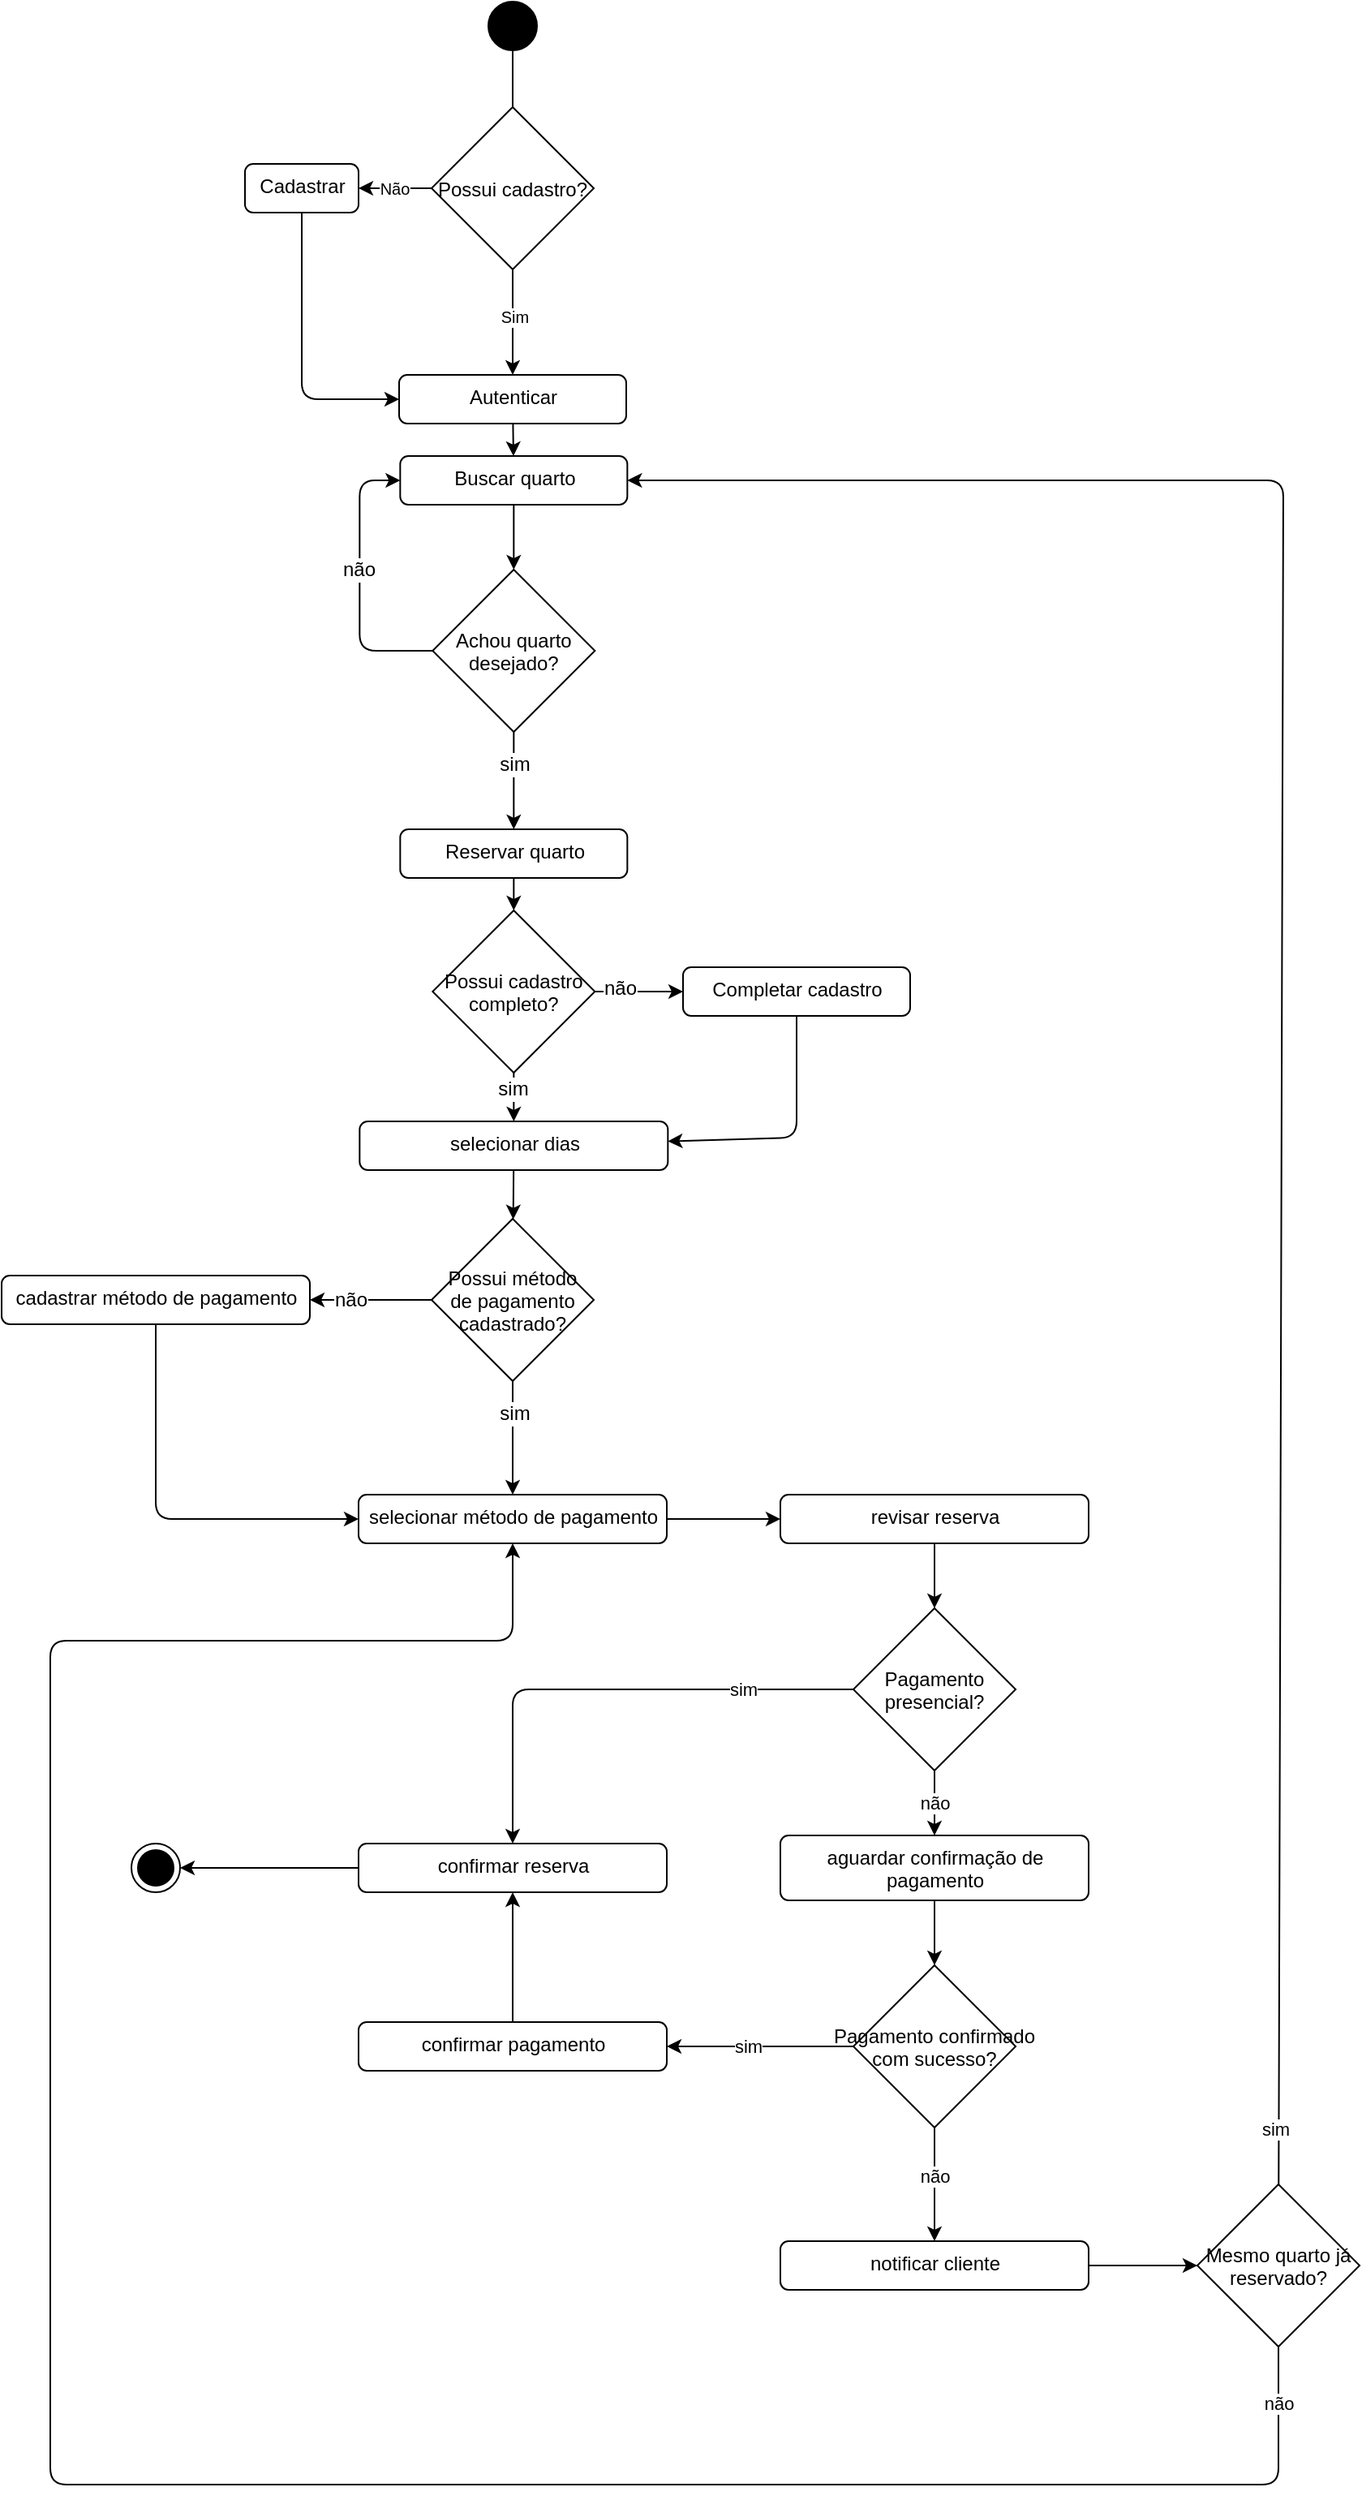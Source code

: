 <mxfile>
    <diagram id="xIBiIDnxRt9ATQEaylH9" name="Page-1">
        <mxGraphModel dx="1069" dy="838" grid="1" gridSize="10" guides="1" tooltips="1" connect="1" arrows="1" fold="1" page="1" pageScale="1" pageWidth="827" pageHeight="1169" math="0" shadow="0">
            <root>
                <mxCell id="0"/>
                <mxCell id="1" parent="0"/>
                <mxCell id="8" style="edgeStyle=none;html=1;fontSize=10;endArrow=none;endFill=0;" parent="1" source="2" target="5" edge="1">
                    <mxGeometry relative="1" as="geometry"/>
                </mxCell>
                <mxCell id="2" value="" style="ellipse;fillColor=strokeColor;" parent="1" vertex="1">
                    <mxGeometry x="390" y="30" width="30" height="30" as="geometry"/>
                </mxCell>
                <mxCell id="3" value="" style="ellipse;html=1;shape=endState;fillColor=strokeColor;" parent="1" vertex="1">
                    <mxGeometry x="170" y="1165" width="30" height="30" as="geometry"/>
                </mxCell>
                <mxCell id="18" style="edgeStyle=none;html=1;fontSize=10;startArrow=none;startFill=0;endArrow=classic;endFill=1;" parent="1" source="4" target="17" edge="1">
                    <mxGeometry relative="1" as="geometry"/>
                </mxCell>
                <mxCell id="4" value="Autenticar" style="html=1;align=center;verticalAlign=top;rounded=1;absoluteArcSize=1;arcSize=10;dashed=0;fillColor=none;" parent="1" vertex="1">
                    <mxGeometry x="335" y="260" width="140" height="30" as="geometry"/>
                </mxCell>
                <mxCell id="9" style="edgeStyle=none;html=1;entryX=0.5;entryY=0;entryDx=0;entryDy=0;fontSize=10;endArrow=classic;endFill=1;" parent="1" source="5" target="4" edge="1">
                    <mxGeometry relative="1" as="geometry"/>
                </mxCell>
                <mxCell id="14" value="Sim" style="edgeLabel;html=1;align=center;verticalAlign=middle;resizable=0;points=[];fontSize=10;" parent="9" vertex="1" connectable="0">
                    <mxGeometry x="-0.105" y="1" relative="1" as="geometry">
                        <mxPoint as="offset"/>
                    </mxGeometry>
                </mxCell>
                <mxCell id="11" style="edgeStyle=none;html=1;fontSize=10;endArrow=classic;endFill=1;" parent="1" source="5" target="10" edge="1">
                    <mxGeometry relative="1" as="geometry"/>
                </mxCell>
                <mxCell id="13" value="Não" style="edgeLabel;html=1;align=center;verticalAlign=middle;resizable=0;points=[];fontSize=10;" parent="11" vertex="1" connectable="0">
                    <mxGeometry x="-0.445" relative="1" as="geometry">
                        <mxPoint x="-11" as="offset"/>
                    </mxGeometry>
                </mxCell>
                <mxCell id="5" value="Possui cadastro?" style="rhombus;fontSize=12;" parent="1" vertex="1">
                    <mxGeometry x="355" y="95" width="100" height="100" as="geometry"/>
                </mxCell>
                <mxCell id="12" style="edgeStyle=none;html=1;fontSize=10;endArrow=classic;endFill=1;" parent="1" source="10" target="4" edge="1">
                    <mxGeometry relative="1" as="geometry">
                        <Array as="points">
                            <mxPoint x="275" y="275"/>
                        </Array>
                    </mxGeometry>
                </mxCell>
                <mxCell id="10" value="Cadastrar" style="html=1;align=center;verticalAlign=top;rounded=1;absoluteArcSize=1;arcSize=10;dashed=0;fillColor=none;" parent="1" vertex="1">
                    <mxGeometry x="240" y="130" width="70" height="30" as="geometry"/>
                </mxCell>
                <mxCell id="20" style="edgeStyle=none;html=1;fontSize=12;startArrow=none;startFill=0;endArrow=classic;endFill=1;" parent="1" source="17" target="19" edge="1">
                    <mxGeometry relative="1" as="geometry"/>
                </mxCell>
                <mxCell id="17" value="&lt;span style=&quot;font-size: 12px;&quot;&gt;Buscar quarto&lt;/span&gt;" style="html=1;align=center;verticalAlign=top;rounded=1;absoluteArcSize=1;arcSize=10;dashed=0;fillColor=none;fontSize=10;" parent="1" vertex="1">
                    <mxGeometry x="335.67" y="310" width="140" height="30" as="geometry"/>
                </mxCell>
                <mxCell id="24" style="edgeStyle=none;html=1;fontSize=12;startArrow=none;startFill=0;endArrow=classic;endFill=1;" parent="1" source="19" target="23" edge="1">
                    <mxGeometry relative="1" as="geometry"/>
                </mxCell>
                <mxCell id="28" value="sim" style="edgeLabel;html=1;align=center;verticalAlign=middle;resizable=0;points=[];fontSize=12;" parent="24" vertex="1" connectable="0">
                    <mxGeometry x="-0.526" relative="1" as="geometry">
                        <mxPoint y="6" as="offset"/>
                    </mxGeometry>
                </mxCell>
                <mxCell id="25" style="edgeStyle=none;html=1;fontSize=12;startArrow=none;startFill=0;endArrow=classic;endFill=1;" parent="1" source="19" target="17" edge="1">
                    <mxGeometry relative="1" as="geometry">
                        <Array as="points">
                            <mxPoint x="310.67" y="430"/>
                            <mxPoint x="310.67" y="325"/>
                        </Array>
                    </mxGeometry>
                </mxCell>
                <mxCell id="27" value="não" style="edgeLabel;html=1;align=center;verticalAlign=middle;resizable=0;points=[];fontSize=12;" parent="25" vertex="1" connectable="0">
                    <mxGeometry x="-0.582" y="-1" relative="1" as="geometry">
                        <mxPoint x="-9" y="-49" as="offset"/>
                    </mxGeometry>
                </mxCell>
                <mxCell id="19" value="Achou quarto&#10;desejado?" style="rhombus;fontSize=12;" parent="1" vertex="1">
                    <mxGeometry x="355.67" y="380" width="100" height="100" as="geometry"/>
                </mxCell>
                <mxCell id="31" style="edgeStyle=none;html=1;fontSize=12;startArrow=none;startFill=0;endArrow=classic;endFill=1;" parent="1" source="23" target="30" edge="1">
                    <mxGeometry relative="1" as="geometry"/>
                </mxCell>
                <mxCell id="23" value="&lt;span style=&quot;font-size: 12px;&quot;&gt;Reservar quarto&lt;/span&gt;" style="html=1;align=center;verticalAlign=top;rounded=1;absoluteArcSize=1;arcSize=10;dashed=0;fillColor=none;fontSize=10;" parent="1" vertex="1">
                    <mxGeometry x="335.67" y="540" width="140" height="30" as="geometry"/>
                </mxCell>
                <mxCell id="34" style="edgeStyle=none;html=1;fontSize=12;startArrow=none;startFill=0;endArrow=classic;endFill=1;" parent="1" source="30" target="32" edge="1">
                    <mxGeometry relative="1" as="geometry"/>
                </mxCell>
                <mxCell id="46" value="não" style="edgeLabel;html=1;align=center;verticalAlign=middle;resizable=0;points=[];fontSize=12;" parent="34" vertex="1" connectable="0">
                    <mxGeometry x="-0.439" y="2" relative="1" as="geometry">
                        <mxPoint as="offset"/>
                    </mxGeometry>
                </mxCell>
                <mxCell id="37" style="edgeStyle=none;html=1;fontSize=12;startArrow=none;startFill=0;endArrow=classic;endFill=1;" parent="1" source="30" target="60" edge="1">
                    <mxGeometry relative="1" as="geometry"/>
                </mxCell>
                <mxCell id="45" value="sim" style="edgeLabel;html=1;align=center;verticalAlign=middle;resizable=0;points=[];fontSize=12;" parent="37" vertex="1" connectable="0">
                    <mxGeometry x="-0.357" y="-1" relative="1" as="geometry">
                        <mxPoint as="offset"/>
                    </mxGeometry>
                </mxCell>
                <mxCell id="30" value="Possui cadastro &#10;completo?" style="rhombus;fontSize=12;" parent="1" vertex="1">
                    <mxGeometry x="355.67" y="590" width="100" height="100" as="geometry"/>
                </mxCell>
                <mxCell id="38" style="edgeStyle=none;html=1;fontSize=12;startArrow=none;startFill=0;endArrow=classic;endFill=1;" parent="1" source="32" target="60" edge="1">
                    <mxGeometry relative="1" as="geometry">
                        <Array as="points">
                            <mxPoint x="580" y="730"/>
                        </Array>
                    </mxGeometry>
                </mxCell>
                <mxCell id="32" value="&lt;span style=&quot;font-size: 12px;&quot;&gt;Completar cadastro&lt;/span&gt;" style="html=1;align=center;verticalAlign=top;rounded=1;absoluteArcSize=1;arcSize=10;dashed=0;fillColor=none;fontSize=10;" parent="1" vertex="1">
                    <mxGeometry x="510.0" y="625" width="140" height="30" as="geometry"/>
                </mxCell>
                <mxCell id="42" style="edgeStyle=none;html=1;fontSize=12;startArrow=none;startFill=0;endArrow=classic;endFill=1;" parent="1" source="35" target="40" edge="1">
                    <mxGeometry relative="1" as="geometry">
                        <Array as="points">
                            <mxPoint x="185" y="965"/>
                        </Array>
                    </mxGeometry>
                </mxCell>
                <mxCell id="35" value="&lt;span style=&quot;font-size: 12px;&quot;&gt;cadastrar método de pagamento&lt;/span&gt;" style="html=1;align=center;verticalAlign=top;rounded=1;absoluteArcSize=1;arcSize=10;dashed=0;fillColor=none;fontSize=10;" parent="1" vertex="1">
                    <mxGeometry x="90" y="815" width="190" height="30" as="geometry"/>
                </mxCell>
                <mxCell id="39" style="edgeStyle=none;html=1;fontSize=12;startArrow=none;startFill=0;endArrow=classic;endFill=1;" parent="1" source="36" target="35" edge="1">
                    <mxGeometry relative="1" as="geometry"/>
                </mxCell>
                <mxCell id="43" value="não" style="edgeLabel;html=1;align=center;verticalAlign=middle;resizable=0;points=[];fontSize=12;" parent="39" vertex="1" connectable="0">
                    <mxGeometry x="0.335" relative="1" as="geometry">
                        <mxPoint as="offset"/>
                    </mxGeometry>
                </mxCell>
                <mxCell id="41" style="edgeStyle=none;html=1;fontSize=12;startArrow=none;startFill=0;endArrow=classic;endFill=1;" parent="1" source="36" target="40" edge="1">
                    <mxGeometry relative="1" as="geometry"/>
                </mxCell>
                <mxCell id="44" value="sim" style="edgeLabel;html=1;align=center;verticalAlign=middle;resizable=0;points=[];fontSize=12;" parent="41" vertex="1" connectable="0">
                    <mxGeometry x="-0.443" y="1" relative="1" as="geometry">
                        <mxPoint as="offset"/>
                    </mxGeometry>
                </mxCell>
                <mxCell id="36" value="Possui método&#10;de pagamento&#10;cadastrado?" style="rhombus;fontSize=12;" parent="1" vertex="1">
                    <mxGeometry x="355" y="780" width="100" height="100" as="geometry"/>
                </mxCell>
                <mxCell id="48" style="edgeStyle=none;html=1;fontSize=12;startArrow=none;startFill=0;endArrow=classic;endFill=1;" parent="1" source="40" target="49" edge="1">
                    <mxGeometry relative="1" as="geometry">
                        <mxPoint x="570" y="958" as="targetPoint"/>
                    </mxGeometry>
                </mxCell>
                <mxCell id="40" value="&lt;span style=&quot;font-size: 12px;&quot;&gt;selecionar método de pagamento&lt;/span&gt;" style="html=1;align=center;verticalAlign=top;rounded=1;absoluteArcSize=1;arcSize=10;dashed=0;fillColor=none;fontSize=10;" parent="1" vertex="1">
                    <mxGeometry x="310" y="950" width="190" height="30" as="geometry"/>
                </mxCell>
                <mxCell id="71" style="edgeStyle=none;html=1;entryX=0.5;entryY=0;entryDx=0;entryDy=0;" parent="1" source="49" target="65" edge="1">
                    <mxGeometry relative="1" as="geometry"/>
                </mxCell>
                <mxCell id="49" value="&lt;span style=&quot;font-size: 12px;&quot;&gt;revisar reserva&lt;/span&gt;" style="html=1;align=center;verticalAlign=top;rounded=1;absoluteArcSize=1;arcSize=10;dashed=0;fillColor=none;fontSize=10;" parent="1" vertex="1">
                    <mxGeometry x="570" y="950" width="190" height="30" as="geometry"/>
                </mxCell>
                <mxCell id="75" style="edgeStyle=none;html=1;entryX=0.5;entryY=1;entryDx=0;entryDy=0;" parent="1" source="52" target="56" edge="1">
                    <mxGeometry relative="1" as="geometry"/>
                </mxCell>
                <mxCell id="52" value="&lt;span style=&quot;font-size: 12px;&quot;&gt;confirmar pagamento&lt;/span&gt;" style="html=1;align=center;verticalAlign=top;rounded=1;absoluteArcSize=1;arcSize=10;dashed=0;fillColor=none;fontSize=10;" parent="1" vertex="1">
                    <mxGeometry x="310" y="1275" width="190" height="30" as="geometry"/>
                </mxCell>
                <mxCell id="59" style="edgeStyle=none;html=1;entryX=1;entryY=0.5;entryDx=0;entryDy=0;fontSize=12;startArrow=none;startFill=0;endArrow=classic;endFill=1;" parent="1" source="56" target="3" edge="1">
                    <mxGeometry relative="1" as="geometry"/>
                </mxCell>
                <mxCell id="56" value="&lt;span style=&quot;font-size: 12px;&quot;&gt;confirmar reserva&lt;/span&gt;" style="html=1;align=center;verticalAlign=top;rounded=1;absoluteArcSize=1;arcSize=10;dashed=0;fillColor=none;fontSize=10;" parent="1" vertex="1">
                    <mxGeometry x="310" y="1165" width="190" height="30" as="geometry"/>
                </mxCell>
                <mxCell id="60" value="&lt;span style=&quot;font-size: 12px;&quot;&gt;selecionar dias&lt;/span&gt;" style="html=1;align=center;verticalAlign=top;rounded=1;absoluteArcSize=1;arcSize=10;dashed=0;fillColor=none;fontSize=10;" parent="1" vertex="1">
                    <mxGeometry x="310.67" y="720" width="190" height="30" as="geometry"/>
                </mxCell>
                <mxCell id="63" style="edgeStyle=none;html=1;fontSize=12;startArrow=none;startFill=0;endArrow=classic;endFill=1;" parent="1" source="60" target="36" edge="1">
                    <mxGeometry relative="1" as="geometry">
                        <mxPoint x="405.564" y="820" as="sourcePoint"/>
                    </mxGeometry>
                </mxCell>
                <mxCell id="66" style="edgeStyle=none;html=1;entryX=0.5;entryY=0;entryDx=0;entryDy=0;" parent="1" source="65" target="56" edge="1">
                    <mxGeometry relative="1" as="geometry">
                        <Array as="points">
                            <mxPoint x="405" y="1070"/>
                        </Array>
                    </mxGeometry>
                </mxCell>
                <mxCell id="67" value="sim" style="edgeLabel;html=1;align=center;verticalAlign=middle;resizable=0;points=[];" parent="66" vertex="1" connectable="0">
                    <mxGeometry x="-0.263" y="1" relative="1" as="geometry">
                        <mxPoint x="44" y="-1" as="offset"/>
                    </mxGeometry>
                </mxCell>
                <mxCell id="69" style="edgeStyle=none;html=1;entryX=0.5;entryY=0;entryDx=0;entryDy=0;" parent="1" source="65" target="68" edge="1">
                    <mxGeometry relative="1" as="geometry"/>
                </mxCell>
                <mxCell id="86" value="não" style="edgeLabel;html=1;align=center;verticalAlign=middle;resizable=0;points=[];" parent="69" vertex="1" connectable="0">
                    <mxGeometry x="-0.607" relative="1" as="geometry">
                        <mxPoint y="12" as="offset"/>
                    </mxGeometry>
                </mxCell>
                <mxCell id="65" value="Pagamento&#10;presencial?" style="rhombus;fontSize=12;" parent="1" vertex="1">
                    <mxGeometry x="615" y="1020" width="100" height="100" as="geometry"/>
                </mxCell>
                <mxCell id="73" style="edgeStyle=none;html=1;entryX=0.5;entryY=0;entryDx=0;entryDy=0;" parent="1" source="68" target="72" edge="1">
                    <mxGeometry relative="1" as="geometry"/>
                </mxCell>
                <mxCell id="68" value="&lt;span style=&quot;font-size: 12px;&quot;&gt;aguardar confirmação de&lt;br&gt;pagamento&lt;br&gt;&lt;/span&gt;" style="html=1;align=center;verticalAlign=top;rounded=1;absoluteArcSize=1;arcSize=10;dashed=0;fillColor=none;fontSize=10;" parent="1" vertex="1">
                    <mxGeometry x="570" y="1160" width="190" height="40" as="geometry"/>
                </mxCell>
                <mxCell id="74" style="edgeStyle=none;html=1;entryX=1;entryY=0.5;entryDx=0;entryDy=0;" parent="1" source="72" target="52" edge="1">
                    <mxGeometry relative="1" as="geometry"/>
                </mxCell>
                <mxCell id="76" value="sim" style="edgeLabel;html=1;align=center;verticalAlign=middle;resizable=0;points=[];" parent="74" vertex="1" connectable="0">
                    <mxGeometry x="-0.165" y="1" relative="1" as="geometry">
                        <mxPoint x="-17" y="-1" as="offset"/>
                    </mxGeometry>
                </mxCell>
                <mxCell id="78" style="edgeStyle=none;html=1;entryX=0.5;entryY=0;entryDx=0;entryDy=0;" parent="1" source="72" target="77" edge="1">
                    <mxGeometry relative="1" as="geometry"/>
                </mxCell>
                <mxCell id="79" value="não" style="edgeLabel;html=1;align=center;verticalAlign=middle;resizable=0;points=[];" parent="78" vertex="1" connectable="0">
                    <mxGeometry x="-0.463" y="3" relative="1" as="geometry">
                        <mxPoint x="-3" y="11" as="offset"/>
                    </mxGeometry>
                </mxCell>
                <mxCell id="72" value="Pagamento confirmado&#10;com sucesso?" style="rhombus;fontSize=12;" parent="1" vertex="1">
                    <mxGeometry x="615" y="1240" width="100" height="100" as="geometry"/>
                </mxCell>
                <mxCell id="81" style="edgeStyle=none;html=1;entryX=0;entryY=0.5;entryDx=0;entryDy=0;" parent="1" source="77" target="80" edge="1">
                    <mxGeometry relative="1" as="geometry"/>
                </mxCell>
                <mxCell id="77" value="&lt;span style=&quot;font-size: 12px;&quot;&gt;notificar cliente&lt;/span&gt;" style="html=1;align=center;verticalAlign=top;rounded=1;absoluteArcSize=1;arcSize=10;dashed=0;fillColor=none;fontSize=10;" parent="1" vertex="1">
                    <mxGeometry x="570" y="1410" width="190" height="30" as="geometry"/>
                </mxCell>
                <mxCell id="82" style="edgeStyle=none;html=1;entryX=1;entryY=0.5;entryDx=0;entryDy=0;" parent="1" source="80" target="17" edge="1">
                    <mxGeometry relative="1" as="geometry">
                        <Array as="points">
                            <mxPoint x="880" y="325"/>
                        </Array>
                    </mxGeometry>
                </mxCell>
                <mxCell id="83" value="sim" style="edgeLabel;html=1;align=center;verticalAlign=middle;resizable=0;points=[];" parent="82" vertex="1" connectable="0">
                    <mxGeometry x="-0.953" y="2" relative="1" as="geometry">
                        <mxPoint as="offset"/>
                    </mxGeometry>
                </mxCell>
                <mxCell id="84" style="edgeStyle=none;html=1;entryX=0.5;entryY=1;entryDx=0;entryDy=0;" parent="1" source="80" target="40" edge="1">
                    <mxGeometry relative="1" as="geometry">
                        <Array as="points">
                            <mxPoint x="877" y="1560"/>
                            <mxPoint x="120" y="1560"/>
                            <mxPoint x="120" y="1040"/>
                            <mxPoint x="405" y="1040"/>
                        </Array>
                    </mxGeometry>
                </mxCell>
                <mxCell id="85" value="não" style="edgeLabel;html=1;align=center;verticalAlign=middle;resizable=0;points=[];" parent="84" vertex="1" connectable="0">
                    <mxGeometry x="-0.972" y="3" relative="1" as="geometry">
                        <mxPoint x="-3" y="11" as="offset"/>
                    </mxGeometry>
                </mxCell>
                <mxCell id="80" value="Mesmo quarto já&#10;reservado?" style="rhombus;fontSize=12;" parent="1" vertex="1">
                    <mxGeometry x="827" y="1375" width="100" height="100" as="geometry"/>
                </mxCell>
            </root>
        </mxGraphModel>
    </diagram>
</mxfile>